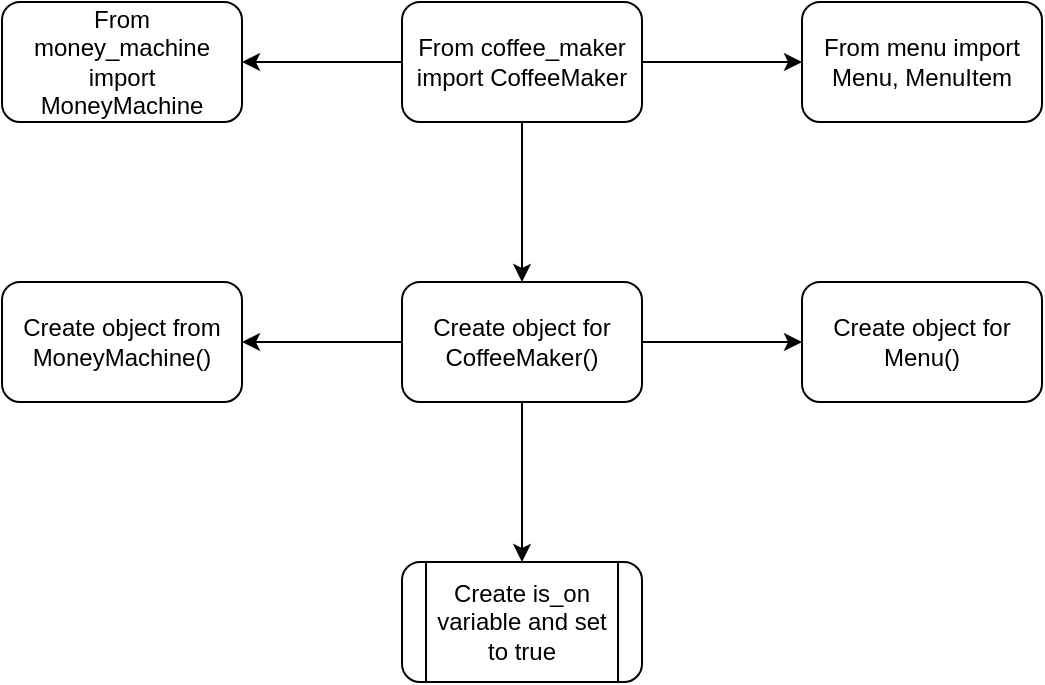 <mxfile version="24.8.6">
  <diagram name="Page-1" id="3yf-lj2kJcfVt5YnkAmP">
    <mxGraphModel dx="1185" dy="632" grid="1" gridSize="10" guides="1" tooltips="1" connect="1" arrows="1" fold="1" page="1" pageScale="1" pageWidth="850" pageHeight="1100" math="0" shadow="0">
      <root>
        <mxCell id="0" />
        <mxCell id="1" parent="0" />
        <mxCell id="NlupzZtL1dCH14fbyRT--5" value="" style="edgeStyle=orthogonalEdgeStyle;rounded=0;orthogonalLoop=1;jettySize=auto;html=1;" edge="1" parent="1" source="NlupzZtL1dCH14fbyRT--1" target="NlupzZtL1dCH14fbyRT--4">
          <mxGeometry relative="1" as="geometry" />
        </mxCell>
        <mxCell id="NlupzZtL1dCH14fbyRT--7" value="" style="edgeStyle=orthogonalEdgeStyle;rounded=0;orthogonalLoop=1;jettySize=auto;html=1;" edge="1" parent="1" source="NlupzZtL1dCH14fbyRT--1" target="NlupzZtL1dCH14fbyRT--6">
          <mxGeometry relative="1" as="geometry" />
        </mxCell>
        <mxCell id="NlupzZtL1dCH14fbyRT--9" value="" style="edgeStyle=orthogonalEdgeStyle;rounded=0;orthogonalLoop=1;jettySize=auto;html=1;" edge="1" parent="1" source="NlupzZtL1dCH14fbyRT--1" target="NlupzZtL1dCH14fbyRT--8">
          <mxGeometry relative="1" as="geometry" />
        </mxCell>
        <mxCell id="NlupzZtL1dCH14fbyRT--1" value="From coffee_maker import CoffeeMaker" style="rounded=1;whiteSpace=wrap;html=1;" vertex="1" parent="1">
          <mxGeometry x="365" y="20" width="120" height="60" as="geometry" />
        </mxCell>
        <mxCell id="NlupzZtL1dCH14fbyRT--4" value="From menu import Menu, MenuItem" style="whiteSpace=wrap;html=1;rounded=1;" vertex="1" parent="1">
          <mxGeometry x="565" y="20" width="120" height="60" as="geometry" />
        </mxCell>
        <mxCell id="NlupzZtL1dCH14fbyRT--6" value="&lt;div&gt;From money_machine import MoneyMachine&lt;br&gt;&lt;/div&gt;" style="whiteSpace=wrap;html=1;rounded=1;" vertex="1" parent="1">
          <mxGeometry x="165" y="20" width="120" height="60" as="geometry" />
        </mxCell>
        <mxCell id="NlupzZtL1dCH14fbyRT--11" value="" style="edgeStyle=orthogonalEdgeStyle;rounded=0;orthogonalLoop=1;jettySize=auto;html=1;" edge="1" parent="1" source="NlupzZtL1dCH14fbyRT--8" target="NlupzZtL1dCH14fbyRT--10">
          <mxGeometry relative="1" as="geometry" />
        </mxCell>
        <mxCell id="NlupzZtL1dCH14fbyRT--13" value="" style="edgeStyle=orthogonalEdgeStyle;rounded=0;orthogonalLoop=1;jettySize=auto;html=1;" edge="1" parent="1" source="NlupzZtL1dCH14fbyRT--8" target="NlupzZtL1dCH14fbyRT--12">
          <mxGeometry relative="1" as="geometry" />
        </mxCell>
        <mxCell id="NlupzZtL1dCH14fbyRT--15" value="" style="edgeStyle=orthogonalEdgeStyle;rounded=0;orthogonalLoop=1;jettySize=auto;html=1;" edge="1" parent="1" source="NlupzZtL1dCH14fbyRT--8" target="NlupzZtL1dCH14fbyRT--14">
          <mxGeometry relative="1" as="geometry" />
        </mxCell>
        <mxCell id="NlupzZtL1dCH14fbyRT--8" value="Create object for CoffeeMaker()" style="whiteSpace=wrap;html=1;rounded=1;" vertex="1" parent="1">
          <mxGeometry x="365" y="160" width="120" height="60" as="geometry" />
        </mxCell>
        <mxCell id="NlupzZtL1dCH14fbyRT--10" value="Create object for Menu()" style="whiteSpace=wrap;html=1;rounded=1;" vertex="1" parent="1">
          <mxGeometry x="565" y="160" width="120" height="60" as="geometry" />
        </mxCell>
        <mxCell id="NlupzZtL1dCH14fbyRT--12" value="Create object from MoneyMachine()" style="whiteSpace=wrap;html=1;rounded=1;" vertex="1" parent="1">
          <mxGeometry x="165" y="160" width="120" height="60" as="geometry" />
        </mxCell>
        <mxCell id="NlupzZtL1dCH14fbyRT--14" value="Create is_on variable and set to true" style="shape=process;whiteSpace=wrap;html=1;backgroundOutline=1;rounded=1;" vertex="1" parent="1">
          <mxGeometry x="365" y="300" width="120" height="60" as="geometry" />
        </mxCell>
      </root>
    </mxGraphModel>
  </diagram>
</mxfile>
